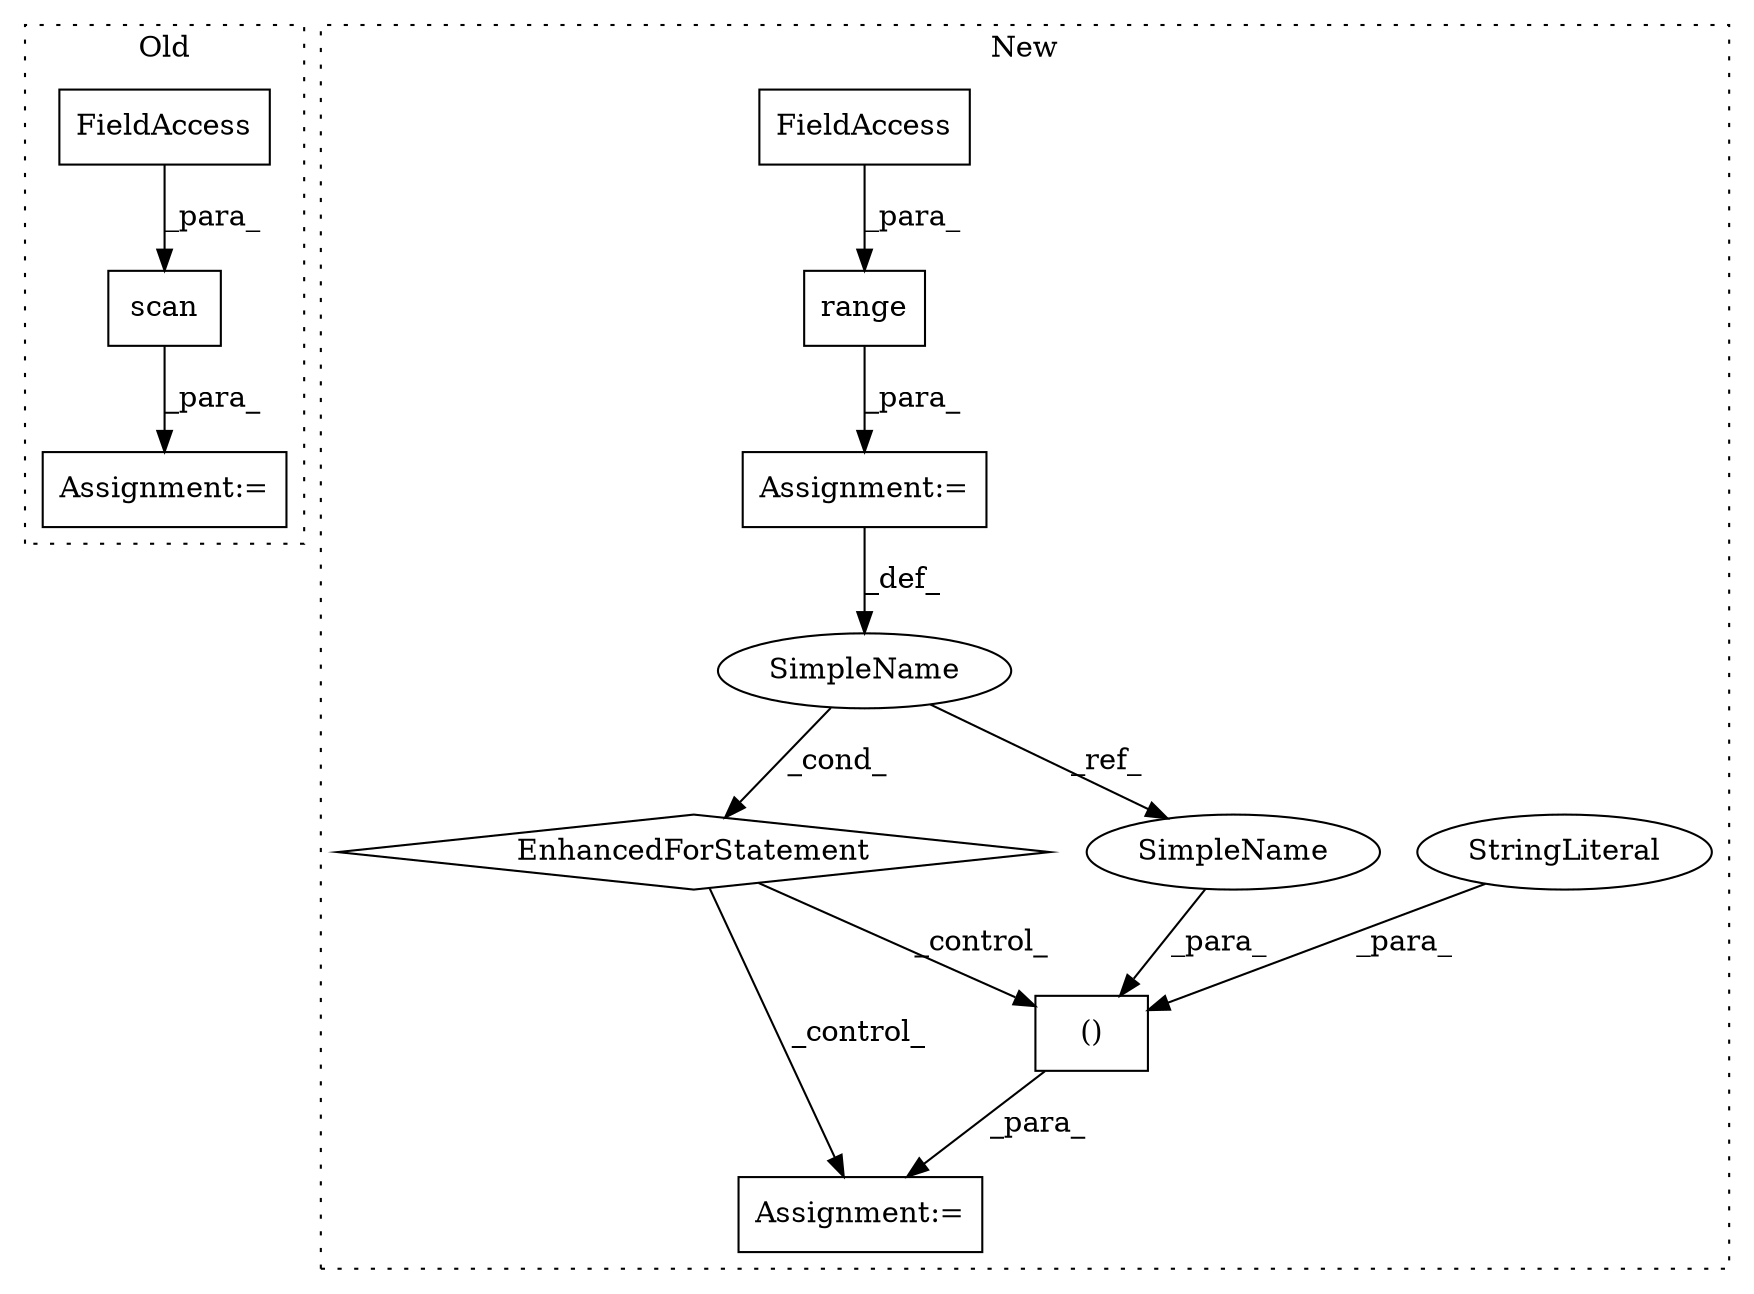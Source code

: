 digraph G {
subgraph cluster0 {
1 [label="scan" a="32" s="3320,3352" l="5,1" shape="box"];
7 [label="FieldAccess" a="22" s="3325" l="1" shape="box"];
11 [label="Assignment:=" a="7" s="3311" l="2" shape="box"];
label = "Old";
style="dotted";
}
subgraph cluster1 {
2 [label="EnhancedForStatement" a="70" s="2932,3023" l="61,2" shape="diamond"];
3 [label="Assignment:=" a="7" s="2932,3023" l="61,2" shape="box"];
4 [label="SimpleName" a="42" s="2997" l="1" shape="ellipse"];
5 [label="Assignment:=" a="7" s="3174" l="1" shape="box"];
6 [label="()" a="106" s="3091" l="59" shape="box"];
8 [label="range" a="32" s="3001,3022" l="6,1" shape="box"];
9 [label="FieldAccess" a="22" s="3007" l="15" shape="box"];
10 [label="StringLiteral" a="45" s="3091" l="16" shape="ellipse"];
12 [label="SimpleName" a="42" s="3149" l="1" shape="ellipse"];
label = "New";
style="dotted";
}
1 -> 11 [label="_para_"];
2 -> 5 [label="_control_"];
2 -> 6 [label="_control_"];
3 -> 4 [label="_def_"];
4 -> 12 [label="_ref_"];
4 -> 2 [label="_cond_"];
6 -> 5 [label="_para_"];
7 -> 1 [label="_para_"];
8 -> 3 [label="_para_"];
9 -> 8 [label="_para_"];
10 -> 6 [label="_para_"];
12 -> 6 [label="_para_"];
}